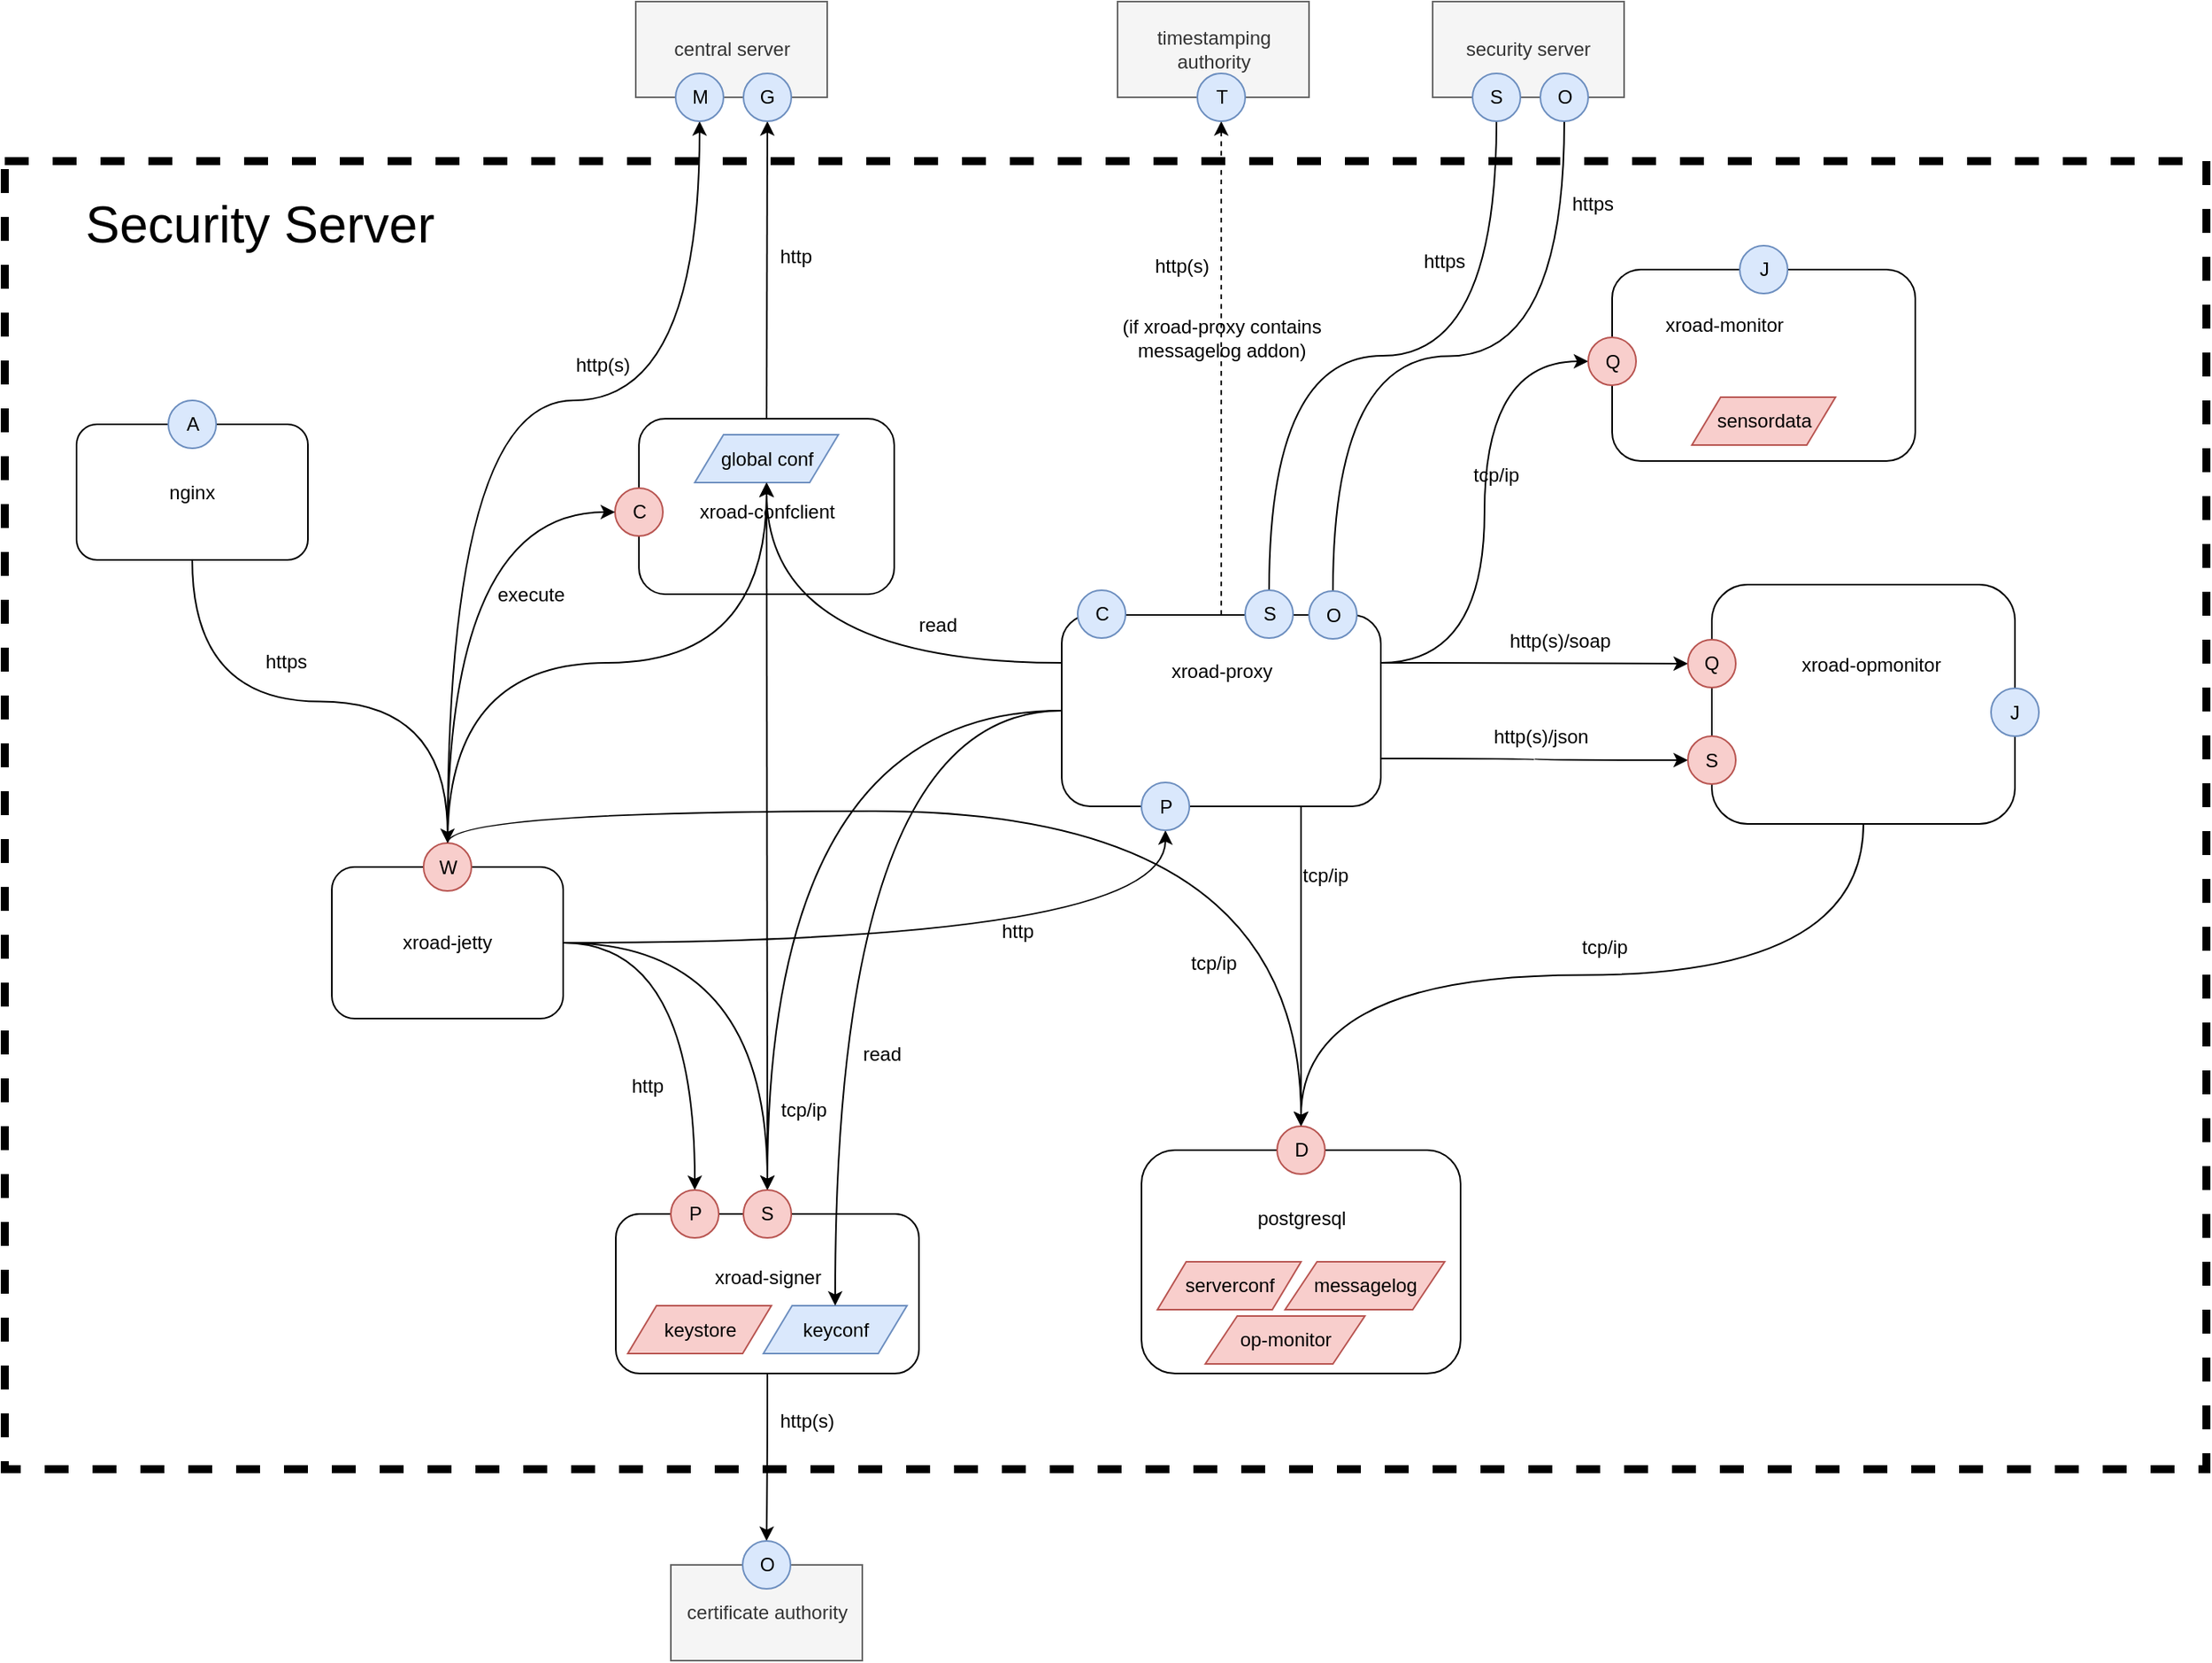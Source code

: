 <mxfile version="12.1.0" type="device" pages="1"><diagram id="d-rg1Nzo5bJTASEBks-k" name="Page-1"><mxGraphModel dx="2191" dy="931" grid="1" gridSize="10" guides="1" tooltips="1" connect="1" arrows="1" fold="1" page="1" pageScale="1" pageWidth="850" pageHeight="1100" math="0" shadow="0"><root><mxCell id="0"/><mxCell id="1" parent="0"/><mxCell id="puleRstXydkWTkgCOc0V-91" value="" style="rounded=0;whiteSpace=wrap;html=1;labelBackgroundColor=none;strokeWidth=5;dashed=1;" parent="1" vertex="1"><mxGeometry x="-105" y="140" width="1380" height="820" as="geometry"/></mxCell><mxCell id="puleRstXydkWTkgCOc0V-42" style="edgeStyle=orthogonalEdgeStyle;curved=1;rounded=0;orthogonalLoop=1;jettySize=auto;html=1;exitX=0.75;exitY=1;exitDx=0;exitDy=0;" parent="1" source="puleRstXydkWTkgCOc0V-1" target="puleRstXydkWTkgCOc0V-10" edge="1"><mxGeometry relative="1" as="geometry"/></mxCell><mxCell id="puleRstXydkWTkgCOc0V-45" style="edgeStyle=orthogonalEdgeStyle;curved=1;rounded=0;orthogonalLoop=1;jettySize=auto;html=1;entryX=0;entryY=0.5;entryDx=0;entryDy=0;exitX=1;exitY=0.25;exitDx=0;exitDy=0;" parent="1" source="puleRstXydkWTkgCOc0V-1" target="puleRstXydkWTkgCOc0V-17" edge="1"><mxGeometry relative="1" as="geometry"/></mxCell><mxCell id="puleRstXydkWTkgCOc0V-48" style="edgeStyle=orthogonalEdgeStyle;curved=1;rounded=0;orthogonalLoop=1;jettySize=auto;html=1;exitX=1;exitY=0.75;exitDx=0;exitDy=0;" parent="1" source="puleRstXydkWTkgCOc0V-1" target="puleRstXydkWTkgCOc0V-28" edge="1"><mxGeometry relative="1" as="geometry"/></mxCell><mxCell id="puleRstXydkWTkgCOc0V-50" style="edgeStyle=orthogonalEdgeStyle;curved=1;rounded=0;orthogonalLoop=1;jettySize=auto;html=1;entryX=0;entryY=0.5;entryDx=0;entryDy=0;exitX=1;exitY=0.25;exitDx=0;exitDy=0;" parent="1" source="puleRstXydkWTkgCOc0V-1" target="puleRstXydkWTkgCOc0V-27" edge="1"><mxGeometry relative="1" as="geometry"/></mxCell><mxCell id="puleRstXydkWTkgCOc0V-89" style="edgeStyle=orthogonalEdgeStyle;curved=1;rounded=0;orthogonalLoop=1;jettySize=auto;html=1;dashed=1;" parent="1" source="puleRstXydkWTkgCOc0V-1" target="puleRstXydkWTkgCOc0V-86" edge="1"><mxGeometry relative="1" as="geometry"/></mxCell><mxCell id="9OHjQnoXR-VvBusnqObQ-2" style="edgeStyle=orthogonalEdgeStyle;rounded=0;orthogonalLoop=1;jettySize=auto;html=1;entryX=0.5;entryY=0;entryDx=0;entryDy=0;curved=1;" parent="1" source="puleRstXydkWTkgCOc0V-1" target="puleRstXydkWTkgCOc0V-16" edge="1"><mxGeometry relative="1" as="geometry"/></mxCell><mxCell id="puleRstXydkWTkgCOc0V-1" value="" style="rounded=1;whiteSpace=wrap;html=1;" parent="1" vertex="1"><mxGeometry x="557.5" y="424.5" width="200" height="120" as="geometry"/></mxCell><mxCell id="puleRstXydkWTkgCOc0V-3" value="" style="rounded=1;whiteSpace=wrap;html=1;" parent="1" vertex="1"><mxGeometry x="902.5" y="208" width="190" height="120" as="geometry"/></mxCell><mxCell id="puleRstXydkWTkgCOc0V-47" style="edgeStyle=orthogonalEdgeStyle;curved=1;rounded=0;orthogonalLoop=1;jettySize=auto;html=1;exitX=0.5;exitY=1;exitDx=0;exitDy=0;" parent="1" source="puleRstXydkWTkgCOc0V-4" target="puleRstXydkWTkgCOc0V-10" edge="1"><mxGeometry relative="1" as="geometry"/></mxCell><mxCell id="puleRstXydkWTkgCOc0V-4" value="" style="rounded=1;whiteSpace=wrap;html=1;" parent="1" vertex="1"><mxGeometry x="965" y="405.5" width="190" height="150" as="geometry"/></mxCell><mxCell id="puleRstXydkWTkgCOc0V-5" value="" style="rounded=1;whiteSpace=wrap;html=1;" parent="1" vertex="1"><mxGeometry x="607.5" y="760" width="200" height="140" as="geometry"/></mxCell><mxCell id="puleRstXydkWTkgCOc0V-90" style="edgeStyle=orthogonalEdgeStyle;curved=1;rounded=0;orthogonalLoop=1;jettySize=auto;html=1;" parent="1" source="puleRstXydkWTkgCOc0V-6" target="puleRstXydkWTkgCOc0V-87" edge="1"><mxGeometry relative="1" as="geometry"/></mxCell><mxCell id="puleRstXydkWTkgCOc0V-6" value="" style="rounded=1;whiteSpace=wrap;html=1;" parent="1" vertex="1"><mxGeometry x="278" y="800" width="190" height="100" as="geometry"/></mxCell><mxCell id="puleRstXydkWTkgCOc0V-56" style="edgeStyle=orthogonalEdgeStyle;curved=1;rounded=0;orthogonalLoop=1;jettySize=auto;html=1;entryX=0.5;entryY=0;entryDx=0;entryDy=0;" parent="1" source="puleRstXydkWTkgCOc0V-7" target="puleRstXydkWTkgCOc0V-16" edge="1"><mxGeometry relative="1" as="geometry"/></mxCell><mxCell id="5goWVBGqRWi6eypc1KHN-3" style="edgeStyle=orthogonalEdgeStyle;curved=1;rounded=0;orthogonalLoop=1;jettySize=auto;html=1;entryX=0.5;entryY=0;entryDx=0;entryDy=0;" parent="1" source="puleRstXydkWTkgCOc0V-7" target="5goWVBGqRWi6eypc1KHN-2" edge="1"><mxGeometry relative="1" as="geometry"/></mxCell><mxCell id="5goWVBGqRWi6eypc1KHN-6" style="edgeStyle=orthogonalEdgeStyle;curved=1;rounded=0;orthogonalLoop=1;jettySize=auto;html=1;" parent="1" source="puleRstXydkWTkgCOc0V-7" target="5goWVBGqRWi6eypc1KHN-4" edge="1"><mxGeometry relative="1" as="geometry"/></mxCell><mxCell id="puleRstXydkWTkgCOc0V-7" value="xroad-jetty" style="rounded=1;whiteSpace=wrap;html=1;" parent="1" vertex="1"><mxGeometry x="100" y="582.5" width="145" height="95" as="geometry"/></mxCell><mxCell id="puleRstXydkWTkgCOc0V-88" style="edgeStyle=orthogonalEdgeStyle;curved=1;rounded=0;orthogonalLoop=1;jettySize=auto;html=1;entryX=0.5;entryY=1;entryDx=0;entryDy=0;" parent="1" source="puleRstXydkWTkgCOc0V-8" target="puleRstXydkWTkgCOc0V-85" edge="1"><mxGeometry relative="1" as="geometry"/></mxCell><mxCell id="puleRstXydkWTkgCOc0V-8" value="" style="rounded=1;whiteSpace=wrap;html=1;" parent="1" vertex="1"><mxGeometry x="292.5" y="301.5" width="160" height="110" as="geometry"/></mxCell><mxCell id="puleRstXydkWTkgCOc0V-10" value="D" style="ellipse;whiteSpace=wrap;html=1;aspect=fixed;fillColor=#f8cecc;strokeColor=#b85450;" parent="1" vertex="1"><mxGeometry x="692.5" y="745" width="30" height="30" as="geometry"/></mxCell><mxCell id="puleRstXydkWTkgCOc0V-11" value="serverconf" style="shape=parallelogram;perimeter=parallelogramPerimeter;whiteSpace=wrap;html=1;fillColor=#f8cecc;strokeColor=#b85450;" parent="1" vertex="1"><mxGeometry x="617.5" y="830" width="90" height="30" as="geometry"/></mxCell><mxCell id="puleRstXydkWTkgCOc0V-12" value="messagelog" style="shape=parallelogram;perimeter=parallelogramPerimeter;whiteSpace=wrap;html=1;fillColor=#f8cecc;strokeColor=#b85450;" parent="1" vertex="1"><mxGeometry x="697.5" y="830" width="100" height="30" as="geometry"/></mxCell><mxCell id="puleRstXydkWTkgCOc0V-13" value="postgresql" style="text;html=1;strokeColor=none;fillColor=none;align=center;verticalAlign=middle;whiteSpace=wrap;rounded=0;" parent="1" vertex="1"><mxGeometry x="687.5" y="792.5" width="40" height="20" as="geometry"/></mxCell><mxCell id="puleRstXydkWTkgCOc0V-14" value="keystore" style="shape=parallelogram;perimeter=parallelogramPerimeter;whiteSpace=wrap;html=1;fillColor=#f8cecc;strokeColor=#b85450;" parent="1" vertex="1"><mxGeometry x="285.5" y="857.5" width="90" height="30" as="geometry"/></mxCell><mxCell id="puleRstXydkWTkgCOc0V-15" value="xroad-signer" style="text;html=1;strokeColor=none;fillColor=none;align=center;verticalAlign=middle;whiteSpace=wrap;rounded=0;" parent="1" vertex="1"><mxGeometry x="330.5" y="830" width="85" height="20" as="geometry"/></mxCell><mxCell id="5goWVBGqRWi6eypc1KHN-1" style="edgeStyle=orthogonalEdgeStyle;rounded=0;orthogonalLoop=1;jettySize=auto;html=1;entryX=0.5;entryY=1;entryDx=0;entryDy=0;curved=1;" parent="1" source="puleRstXydkWTkgCOc0V-16" target="puleRstXydkWTkgCOc0V-24" edge="1"><mxGeometry relative="1" as="geometry"/></mxCell><mxCell id="puleRstXydkWTkgCOc0V-16" value="S" style="ellipse;whiteSpace=wrap;html=1;aspect=fixed;fillColor=#f8cecc;strokeColor=#b85450;" parent="1" vertex="1"><mxGeometry x="358" y="785" width="30" height="30" as="geometry"/></mxCell><mxCell id="puleRstXydkWTkgCOc0V-17" value="Q" style="ellipse;whiteSpace=wrap;html=1;aspect=fixed;fillColor=#f8cecc;strokeColor=#b85450;" parent="1" vertex="1"><mxGeometry x="887.5" y="250.5" width="30" height="30" as="geometry"/></mxCell><mxCell id="puleRstXydkWTkgCOc0V-18" value="sensordata" style="shape=parallelogram;perimeter=parallelogramPerimeter;whiteSpace=wrap;html=1;fillColor=#f8cecc;strokeColor=#b85450;" parent="1" vertex="1"><mxGeometry x="952.5" y="288" width="90" height="30" as="geometry"/></mxCell><mxCell id="puleRstXydkWTkgCOc0V-20" value="J" style="ellipse;whiteSpace=wrap;html=1;aspect=fixed;fillColor=#dae8fc;strokeColor=#6c8ebf;" parent="1" vertex="1"><mxGeometry x="982.5" y="193" width="30" height="30" as="geometry"/></mxCell><mxCell id="puleRstXydkWTkgCOc0V-21" value="xroad-monitor" style="text;html=1;strokeColor=none;fillColor=none;align=center;verticalAlign=middle;whiteSpace=wrap;rounded=0;" parent="1" vertex="1"><mxGeometry x="922.5" y="232.5" width="100" height="20" as="geometry"/></mxCell><mxCell id="puleRstXydkWTkgCOc0V-24" value="global conf" style="shape=parallelogram;perimeter=parallelogramPerimeter;whiteSpace=wrap;html=1;fillColor=#dae8fc;strokeColor=#6c8ebf;" parent="1" vertex="1"><mxGeometry x="327.5" y="311.5" width="90" height="30" as="geometry"/></mxCell><mxCell id="puleRstXydkWTkgCOc0V-25" value="xroad-confclient" style="text;html=1;strokeColor=none;fillColor=none;align=center;verticalAlign=middle;whiteSpace=wrap;rounded=0;" parent="1" vertex="1"><mxGeometry x="327.5" y="350" width="90" height="20" as="geometry"/></mxCell><mxCell id="puleRstXydkWTkgCOc0V-26" value="C" style="ellipse;whiteSpace=wrap;html=1;aspect=fixed;fillColor=#f8cecc;strokeColor=#b85450;" parent="1" vertex="1"><mxGeometry x="277.5" y="345" width="30" height="30" as="geometry"/></mxCell><mxCell id="puleRstXydkWTkgCOc0V-27" value="Q" style="ellipse;whiteSpace=wrap;html=1;aspect=fixed;fillColor=#f8cecc;strokeColor=#b85450;" parent="1" vertex="1"><mxGeometry x="950" y="440" width="30" height="30" as="geometry"/></mxCell><mxCell id="puleRstXydkWTkgCOc0V-28" value="S" style="ellipse;whiteSpace=wrap;html=1;aspect=fixed;fillColor=#f8cecc;strokeColor=#b85450;" parent="1" vertex="1"><mxGeometry x="950" y="500.5" width="30" height="30" as="geometry"/></mxCell><mxCell id="puleRstXydkWTkgCOc0V-29" value="J" style="ellipse;whiteSpace=wrap;html=1;aspect=fixed;fillColor=#dae8fc;strokeColor=#6c8ebf;" parent="1" vertex="1"><mxGeometry x="1140" y="470.5" width="30" height="30" as="geometry"/></mxCell><mxCell id="puleRstXydkWTkgCOc0V-30" value="xroad-opmonitor" style="text;html=1;strokeColor=none;fillColor=none;align=center;verticalAlign=middle;whiteSpace=wrap;rounded=0;" parent="1" vertex="1"><mxGeometry x="1005" y="445.5" width="120" height="20" as="geometry"/></mxCell><mxCell id="puleRstXydkWTkgCOc0V-31" value="C" style="ellipse;whiteSpace=wrap;html=1;aspect=fixed;fillColor=#dae8fc;strokeColor=#6c8ebf;" parent="1" vertex="1"><mxGeometry x="567.5" y="409" width="30" height="30" as="geometry"/></mxCell><mxCell id="PO3AarCu5f2yH4yFJM7A-4" style="edgeStyle=orthogonalEdgeStyle;rounded=0;orthogonalLoop=1;jettySize=auto;html=1;entryX=0.5;entryY=1;entryDx=0;entryDy=0;curved=1;exitX=0.5;exitY=0;exitDx=0;exitDy=0;endArrow=none;endFill=0;" parent="1" source="puleRstXydkWTkgCOc0V-32" target="PO3AarCu5f2yH4yFJM7A-2" edge="1"><mxGeometry relative="1" as="geometry"/></mxCell><mxCell id="puleRstXydkWTkgCOc0V-32" value="S" style="ellipse;whiteSpace=wrap;html=1;aspect=fixed;fillColor=#dae8fc;strokeColor=#6c8ebf;" parent="1" vertex="1"><mxGeometry x="672.5" y="409" width="30" height="30" as="geometry"/></mxCell><mxCell id="PO3AarCu5f2yH4yFJM7A-6" style="edgeStyle=orthogonalEdgeStyle;curved=1;rounded=0;orthogonalLoop=1;jettySize=auto;html=1;entryX=0.5;entryY=1;entryDx=0;entryDy=0;endArrow=none;endFill=0;exitX=0.5;exitY=0;exitDx=0;exitDy=0;" parent="1" source="puleRstXydkWTkgCOc0V-33" target="PO3AarCu5f2yH4yFJM7A-3" edge="1"><mxGeometry relative="1" as="geometry"/></mxCell><mxCell id="puleRstXydkWTkgCOc0V-33" value="O" style="ellipse;whiteSpace=wrap;html=1;aspect=fixed;fillColor=#dae8fc;strokeColor=#6c8ebf;" parent="1" vertex="1"><mxGeometry x="712.5" y="409.5" width="30" height="30" as="geometry"/></mxCell><mxCell id="puleRstXydkWTkgCOc0V-34" value="xroad-proxy" style="text;html=1;strokeColor=none;fillColor=none;align=center;verticalAlign=middle;whiteSpace=wrap;rounded=0;" parent="1" vertex="1"><mxGeometry x="612.5" y="449.5" width="90" height="20" as="geometry"/></mxCell><mxCell id="puleRstXydkWTkgCOc0V-80" style="edgeStyle=orthogonalEdgeStyle;curved=1;rounded=0;orthogonalLoop=1;jettySize=auto;html=1;entryX=0;entryY=0.5;entryDx=0;entryDy=0;exitX=0.5;exitY=0;exitDx=0;exitDy=0;" parent="1" source="puleRstXydkWTkgCOc0V-36" target="puleRstXydkWTkgCOc0V-26" edge="1"><mxGeometry relative="1" as="geometry"/></mxCell><mxCell id="puleRstXydkWTkgCOc0V-93" style="edgeStyle=orthogonalEdgeStyle;curved=1;rounded=0;orthogonalLoop=1;jettySize=auto;html=1;entryX=0.5;entryY=1;entryDx=0;entryDy=0;exitX=0.5;exitY=0;exitDx=0;exitDy=0;" parent="1" source="puleRstXydkWTkgCOc0V-36" target="puleRstXydkWTkgCOc0V-84" edge="1"><mxGeometry relative="1" as="geometry"><Array as="points"><mxPoint x="173" y="290"/><mxPoint x="331" y="290"/></Array></mxGeometry></mxCell><mxCell id="puleRstXydkWTkgCOc0V-96" style="edgeStyle=orthogonalEdgeStyle;curved=1;rounded=0;orthogonalLoop=1;jettySize=auto;html=1;exitX=0.5;exitY=0;exitDx=0;exitDy=0;" parent="1" source="puleRstXydkWTkgCOc0V-36" target="puleRstXydkWTkgCOc0V-10" edge="1"><mxGeometry relative="1" as="geometry"/></mxCell><mxCell id="FfNWLfPTM7S7BTarATme-1" style="edgeStyle=orthogonalEdgeStyle;rounded=0;orthogonalLoop=1;jettySize=auto;html=1;curved=1;exitX=0.5;exitY=0;exitDx=0;exitDy=0;" edge="1" parent="1" source="puleRstXydkWTkgCOc0V-36" target="puleRstXydkWTkgCOc0V-24"><mxGeometry relative="1" as="geometry"/></mxCell><mxCell id="puleRstXydkWTkgCOc0V-36" value="W" style="ellipse;whiteSpace=wrap;html=1;aspect=fixed;fillColor=#f8cecc;strokeColor=#b85450;" parent="1" vertex="1"><mxGeometry x="157.5" y="567.5" width="30" height="30" as="geometry"/></mxCell><mxCell id="puleRstXydkWTkgCOc0V-37" value="op-monitor" style="shape=parallelogram;perimeter=parallelogramPerimeter;whiteSpace=wrap;html=1;fillColor=#f8cecc;strokeColor=#b85450;" parent="1" vertex="1"><mxGeometry x="647.5" y="864" width="100" height="30" as="geometry"/></mxCell><mxCell id="puleRstXydkWTkgCOc0V-51" value="keyconf" style="shape=parallelogram;perimeter=parallelogramPerimeter;whiteSpace=wrap;html=1;fillColor=#dae8fc;strokeColor=#6c8ebf;" parent="1" vertex="1"><mxGeometry x="370.5" y="857.5" width="90" height="30" as="geometry"/></mxCell><mxCell id="puleRstXydkWTkgCOc0V-55" style="edgeStyle=orthogonalEdgeStyle;curved=1;rounded=0;orthogonalLoop=1;jettySize=auto;html=1;exitX=0.5;exitY=1;exitDx=0;exitDy=0;" parent="1" source="puleRstXydkWTkgCOc0V-53" target="puleRstXydkWTkgCOc0V-36" edge="1"><mxGeometry relative="1" as="geometry"/></mxCell><mxCell id="puleRstXydkWTkgCOc0V-53" value="nginx" style="rounded=1;whiteSpace=wrap;html=1;" parent="1" vertex="1"><mxGeometry x="-60" y="305" width="145" height="85" as="geometry"/></mxCell><mxCell id="puleRstXydkWTkgCOc0V-54" value="A" style="ellipse;whiteSpace=wrap;html=1;aspect=fixed;fillColor=#dae8fc;strokeColor=#6c8ebf;" parent="1" vertex="1"><mxGeometry x="-2.5" y="290" width="30" height="30" as="geometry"/></mxCell><mxCell id="puleRstXydkWTkgCOc0V-61" value="https" style="text;html=1;strokeColor=none;fillColor=none;align=center;verticalAlign=middle;whiteSpace=wrap;rounded=0;labelBackgroundColor=none;labelBorderColor=none;spacingTop=0;spacingRight=0;spacing=2;horizontal=1;" parent="1" vertex="1"><mxGeometry x="50" y="441" width="43" height="26" as="geometry"/></mxCell><mxCell id="puleRstXydkWTkgCOc0V-63" value="execute" style="text;html=1;strokeColor=none;fillColor=none;align=center;verticalAlign=middle;whiteSpace=wrap;rounded=0;labelBackgroundColor=none;" parent="1" vertex="1"><mxGeometry x="205" y="401.5" width="40" height="20" as="geometry"/></mxCell><mxCell id="puleRstXydkWTkgCOc0V-65" style="edgeStyle=orthogonalEdgeStyle;curved=1;rounded=0;orthogonalLoop=1;jettySize=auto;html=1;exitX=0;exitY=0.25;exitDx=0;exitDy=0;" parent="1" source="puleRstXydkWTkgCOc0V-1" target="puleRstXydkWTkgCOc0V-24" edge="1"><mxGeometry relative="1" as="geometry"/></mxCell><mxCell id="puleRstXydkWTkgCOc0V-66" style="edgeStyle=orthogonalEdgeStyle;curved=1;rounded=0;orthogonalLoop=1;jettySize=auto;html=1;" parent="1" source="puleRstXydkWTkgCOc0V-1" target="puleRstXydkWTkgCOc0V-51" edge="1"><mxGeometry relative="1" as="geometry"/></mxCell><mxCell id="puleRstXydkWTkgCOc0V-67" value="read" style="text;html=1;strokeColor=none;fillColor=none;align=center;verticalAlign=middle;whiteSpace=wrap;rounded=0;labelBackgroundColor=none;" parent="1" vertex="1"><mxGeometry x="460" y="421" width="40" height="20" as="geometry"/></mxCell><mxCell id="puleRstXydkWTkgCOc0V-68" value="read" style="text;html=1;strokeColor=none;fillColor=none;align=center;verticalAlign=middle;whiteSpace=wrap;rounded=0;labelBackgroundColor=none;" parent="1" vertex="1"><mxGeometry x="425" y="690" width="40" height="20" as="geometry"/></mxCell><mxCell id="puleRstXydkWTkgCOc0V-70" value="tcp/ip" style="text;html=1;strokeColor=none;fillColor=none;align=center;verticalAlign=middle;whiteSpace=wrap;rounded=0;labelBackgroundColor=none;" parent="1" vertex="1"><mxGeometry x="375.5" y="725" width="40" height="20" as="geometry"/></mxCell><mxCell id="puleRstXydkWTkgCOc0V-71" value="tcp/ip" style="text;html=1;strokeColor=none;fillColor=none;align=center;verticalAlign=middle;whiteSpace=wrap;rounded=0;labelBackgroundColor=none;" parent="1" vertex="1"><mxGeometry x="632.5" y="632.5" width="40" height="20" as="geometry"/></mxCell><mxCell id="puleRstXydkWTkgCOc0V-72" value="tcp/ip" style="text;html=1;strokeColor=none;fillColor=none;align=center;verticalAlign=middle;whiteSpace=wrap;rounded=0;labelBackgroundColor=none;" parent="1" vertex="1"><mxGeometry x="877.5" y="622.5" width="40" height="20" as="geometry"/></mxCell><mxCell id="puleRstXydkWTkgCOc0V-73" value="http(s)/json" style="text;html=1;strokeColor=none;fillColor=none;align=center;verticalAlign=middle;whiteSpace=wrap;rounded=0;labelBackgroundColor=none;" parent="1" vertex="1"><mxGeometry x="837.5" y="491" width="40" height="20" as="geometry"/></mxCell><mxCell id="puleRstXydkWTkgCOc0V-74" value="http(s)/soap" style="text;html=1;strokeColor=none;fillColor=none;align=center;verticalAlign=middle;whiteSpace=wrap;rounded=0;labelBackgroundColor=none;" parent="1" vertex="1"><mxGeometry x="850" y="431" width="40" height="20" as="geometry"/></mxCell><mxCell id="puleRstXydkWTkgCOc0V-75" value="tcp/ip" style="text;html=1;strokeColor=none;fillColor=none;align=center;verticalAlign=middle;whiteSpace=wrap;rounded=0;labelBackgroundColor=none;" parent="1" vertex="1"><mxGeometry x="810" y="326.5" width="40" height="20" as="geometry"/></mxCell><mxCell id="puleRstXydkWTkgCOc0V-76" value="central server" style="rounded=0;whiteSpace=wrap;html=1;labelBackgroundColor=none;fillColor=#f5f5f5;strokeColor=#666666;fontColor=#333333;" parent="1" vertex="1"><mxGeometry x="290.5" y="40" width="120" height="60" as="geometry"/></mxCell><mxCell id="puleRstXydkWTkgCOc0V-77" value="timestamping authority" style="rounded=0;whiteSpace=wrap;html=1;labelBackgroundColor=none;fillColor=#f5f5f5;strokeColor=#666666;fontColor=#333333;" parent="1" vertex="1"><mxGeometry x="592.5" y="40" width="120" height="60" as="geometry"/></mxCell><mxCell id="puleRstXydkWTkgCOc0V-78" value="certificate authority" style="rounded=0;whiteSpace=wrap;html=1;labelBackgroundColor=none;fillColor=#f5f5f5;strokeColor=#666666;fontColor=#333333;" parent="1" vertex="1"><mxGeometry x="312.5" y="1020" width="120" height="60" as="geometry"/></mxCell><mxCell id="puleRstXydkWTkgCOc0V-84" value="M" style="ellipse;whiteSpace=wrap;html=1;aspect=fixed;fillColor=#dae8fc;strokeColor=#6c8ebf;" parent="1" vertex="1"><mxGeometry x="315.5" y="85" width="30" height="30" as="geometry"/></mxCell><mxCell id="puleRstXydkWTkgCOc0V-85" value="G" style="ellipse;whiteSpace=wrap;html=1;aspect=fixed;fillColor=#dae8fc;strokeColor=#6c8ebf;" parent="1" vertex="1"><mxGeometry x="358" y="85" width="30" height="30" as="geometry"/></mxCell><mxCell id="puleRstXydkWTkgCOc0V-86" value="T" style="ellipse;whiteSpace=wrap;html=1;aspect=fixed;fillColor=#dae8fc;strokeColor=#6c8ebf;" parent="1" vertex="1"><mxGeometry x="642.5" y="85" width="30" height="30" as="geometry"/></mxCell><mxCell id="puleRstXydkWTkgCOc0V-87" value="O" style="ellipse;whiteSpace=wrap;html=1;aspect=fixed;fillColor=#dae8fc;strokeColor=#6c8ebf;" parent="1" vertex="1"><mxGeometry x="357.5" y="1005" width="30" height="30" as="geometry"/></mxCell><mxCell id="puleRstXydkWTkgCOc0V-94" value="http(s)" style="text;html=1;strokeColor=none;fillColor=none;align=center;verticalAlign=middle;whiteSpace=wrap;rounded=0;dashed=1;labelBackgroundColor=none;" parent="1" vertex="1"><mxGeometry x="250" y="257.5" width="40" height="20" as="geometry"/></mxCell><mxCell id="s8EC_qLmAyFq2if3SEvZ-1" value="Security Server" style="text;html=1;strokeColor=none;fillColor=none;align=center;verticalAlign=middle;whiteSpace=wrap;rounded=0;fontSize=32;" parent="1" vertex="1"><mxGeometry x="-80" y="170" width="270" height="20" as="geometry"/></mxCell><mxCell id="5goWVBGqRWi6eypc1KHN-2" value="P" style="ellipse;whiteSpace=wrap;html=1;aspect=fixed;fillColor=#f8cecc;strokeColor=#b85450;" parent="1" vertex="1"><mxGeometry x="312.5" y="785" width="30" height="30" as="geometry"/></mxCell><mxCell id="5goWVBGqRWi6eypc1KHN-4" value="P" style="ellipse;whiteSpace=wrap;html=1;aspect=fixed;fillColor=#dae8fc;strokeColor=#6c8ebf;" parent="1" vertex="1"><mxGeometry x="607.5" y="529.5" width="30" height="30" as="geometry"/></mxCell><mxCell id="PO3AarCu5f2yH4yFJM7A-1" value="security server" style="rounded=0;whiteSpace=wrap;html=1;labelBackgroundColor=none;fillColor=#f5f5f5;strokeColor=#666666;fontColor=#333333;" parent="1" vertex="1"><mxGeometry x="790" y="40" width="120" height="60" as="geometry"/></mxCell><mxCell id="PO3AarCu5f2yH4yFJM7A-2" value="S" style="ellipse;whiteSpace=wrap;html=1;aspect=fixed;fillColor=#dae8fc;strokeColor=#6c8ebf;" parent="1" vertex="1"><mxGeometry x="815" y="85" width="30" height="30" as="geometry"/></mxCell><mxCell id="PO3AarCu5f2yH4yFJM7A-3" value="O" style="ellipse;whiteSpace=wrap;html=1;aspect=fixed;fillColor=#dae8fc;strokeColor=#6c8ebf;" parent="1" vertex="1"><mxGeometry x="857.5" y="85" width="30" height="30" as="geometry"/></mxCell><mxCell id="OK6SPEsDH-J_MVP2q6BY-1" value="http" style="text;html=1;strokeColor=none;fillColor=none;align=center;verticalAlign=middle;whiteSpace=wrap;rounded=0;" parent="1" vertex="1"><mxGeometry x="370.5" y="190" width="40" height="20" as="geometry"/></mxCell><mxCell id="OK6SPEsDH-J_MVP2q6BY-2" value="http(s)" style="text;html=1;strokeColor=none;fillColor=none;align=center;verticalAlign=middle;whiteSpace=wrap;rounded=0;dashed=1;labelBackgroundColor=none;" parent="1" vertex="1"><mxGeometry x="612.5" y="196" width="40" height="20" as="geometry"/></mxCell><mxCell id="OK6SPEsDH-J_MVP2q6BY-3" value="https" style="text;html=1;strokeColor=none;fillColor=none;align=center;verticalAlign=middle;whiteSpace=wrap;rounded=0;labelBackgroundColor=none;labelBorderColor=none;spacingTop=0;spacingRight=0;spacing=2;horizontal=1;" parent="1" vertex="1"><mxGeometry x="776" y="190" width="43" height="26" as="geometry"/></mxCell><mxCell id="OK6SPEsDH-J_MVP2q6BY-4" value="tcp/ip" style="text;html=1;strokeColor=none;fillColor=none;align=center;verticalAlign=middle;whiteSpace=wrap;rounded=0;labelBackgroundColor=none;" parent="1" vertex="1"><mxGeometry x="702.5" y="577.5" width="40" height="20" as="geometry"/></mxCell><mxCell id="OK6SPEsDH-J_MVP2q6BY-5" value="http" style="text;html=1;strokeColor=none;fillColor=none;align=center;verticalAlign=middle;whiteSpace=wrap;rounded=0;" parent="1" vertex="1"><mxGeometry x="510" y="612.5" width="40" height="20" as="geometry"/></mxCell><mxCell id="OK6SPEsDH-J_MVP2q6BY-6" value="http" style="text;html=1;strokeColor=none;fillColor=none;align=center;verticalAlign=middle;whiteSpace=wrap;rounded=0;" parent="1" vertex="1"><mxGeometry x="277.5" y="710" width="40" height="20" as="geometry"/></mxCell><mxCell id="OK6SPEsDH-J_MVP2q6BY-7" value="http(s)" style="text;html=1;strokeColor=none;fillColor=none;align=center;verticalAlign=middle;whiteSpace=wrap;rounded=0;dashed=1;labelBackgroundColor=none;" parent="1" vertex="1"><mxGeometry x="377.5" y="920" width="40" height="20" as="geometry"/></mxCell><mxCell id="OK6SPEsDH-J_MVP2q6BY-8" value="(if xroad-proxy contains messagelog addon)" style="text;html=1;strokeColor=none;fillColor=none;align=center;verticalAlign=middle;whiteSpace=wrap;rounded=0;" parent="1" vertex="1"><mxGeometry x="582.5" y="240.5" width="150" height="20" as="geometry"/></mxCell><mxCell id="OK6SPEsDH-J_MVP2q6BY-9" value="https" style="text;html=1;strokeColor=none;fillColor=none;align=center;verticalAlign=middle;whiteSpace=wrap;rounded=0;labelBackgroundColor=none;labelBorderColor=none;spacingTop=0;spacingRight=0;spacing=2;horizontal=1;" parent="1" vertex="1"><mxGeometry x="868.5" y="154" width="43" height="26" as="geometry"/></mxCell></root></mxGraphModel></diagram></mxfile>